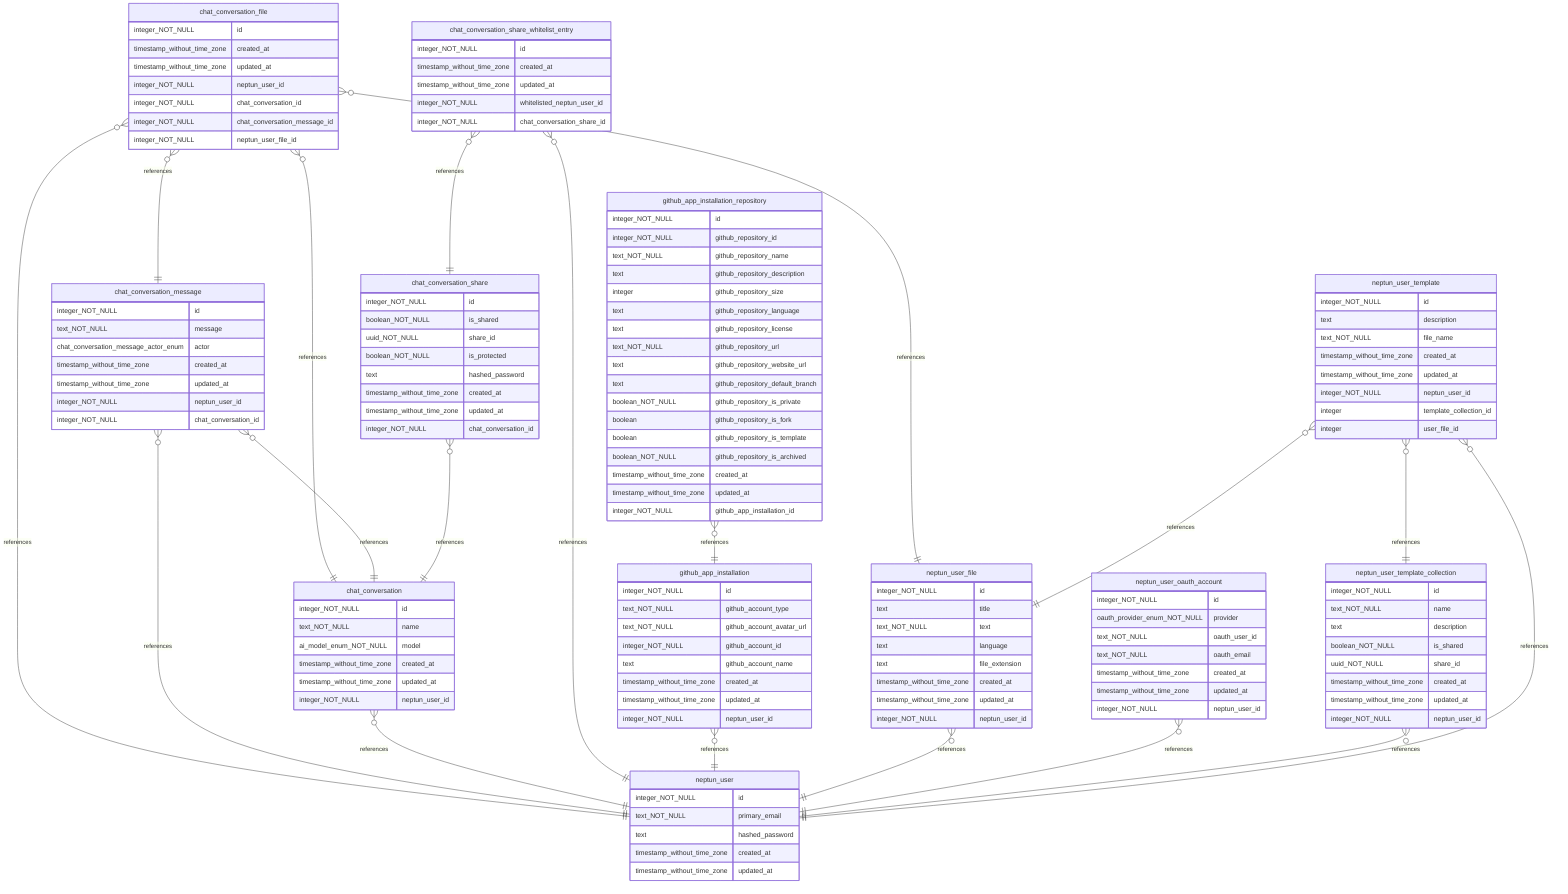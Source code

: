 erDiagram
    chat_conversation {
        integer_NOT_NULL id
        text_NOT_NULL name
        ai_model_enum_NOT_NULL model
        timestamp_without_time_zone created_at
        timestamp_without_time_zone updated_at
        integer_NOT_NULL neptun_user_id
    }
    chat_conversation_file {
        integer_NOT_NULL id
        timestamp_without_time_zone created_at
        timestamp_without_time_zone updated_at
        integer_NOT_NULL neptun_user_id
        integer_NOT_NULL chat_conversation_id
        integer_NOT_NULL chat_conversation_message_id
        integer_NOT_NULL neptun_user_file_id
    }
    chat_conversation_message {
        integer_NOT_NULL id
        text_NOT_NULL message
        chat_conversation_message_actor_enum actor
        timestamp_without_time_zone created_at
        timestamp_without_time_zone updated_at
        integer_NOT_NULL neptun_user_id
        integer_NOT_NULL chat_conversation_id
    }
    chat_conversation_share {
        integer_NOT_NULL id
        boolean_NOT_NULL is_shared
        uuid_NOT_NULL share_id
        boolean_NOT_NULL is_protected
        text hashed_password
        timestamp_without_time_zone created_at
        timestamp_without_time_zone updated_at
        integer_NOT_NULL chat_conversation_id
    }
    chat_conversation_share_whitelist_entry {
        integer_NOT_NULL id
        timestamp_without_time_zone created_at
        timestamp_without_time_zone updated_at
        integer_NOT_NULL whitelisted_neptun_user_id
        integer_NOT_NULL chat_conversation_share_id
    }
    github_app_installation {
        integer_NOT_NULL id
        text_NOT_NULL github_account_type
        text_NOT_NULL github_account_avatar_url
        integer_NOT_NULL github_account_id
        text github_account_name
        timestamp_without_time_zone created_at
        timestamp_without_time_zone updated_at
        integer_NOT_NULL neptun_user_id
    }
    github_app_installation_repository {
        integer_NOT_NULL id
        integer_NOT_NULL github_repository_id
        text_NOT_NULL github_repository_name
        text github_repository_description
        integer github_repository_size
        text github_repository_language
        text github_repository_license
        text_NOT_NULL github_repository_url
        text github_repository_website_url
        text github_repository_default_branch
        boolean_NOT_NULL github_repository_is_private
        boolean github_repository_is_fork
        boolean github_repository_is_template
        boolean_NOT_NULL github_repository_is_archived
        timestamp_without_time_zone created_at
        timestamp_without_time_zone updated_at
        integer_NOT_NULL github_app_installation_id
    }
    neptun_user {
        integer_NOT_NULL id
        text_NOT_NULL primary_email
        text hashed_password
        timestamp_without_time_zone created_at
        timestamp_without_time_zone updated_at
    }
    neptun_user_oauth_account {
        integer_NOT_NULL id
        oauth_provider_enum_NOT_NULL provider
        text_NOT_NULL oauth_user_id
        text_NOT_NULL oauth_email
        timestamp_without_time_zone created_at
        timestamp_without_time_zone updated_at
        integer_NOT_NULL neptun_user_id
    }
    neptun_user_file {
        integer_NOT_NULL id
        text title
        text_NOT_NULL text
        text language
        text file_extension
        timestamp_without_time_zone created_at
        timestamp_without_time_zone updated_at
        integer_NOT_NULL neptun_user_id
    }
    neptun_user_template {
        integer_NOT_NULL id
        text description
        text_NOT_NULL file_name
        timestamp_without_time_zone created_at
        timestamp_without_time_zone updated_at
        integer_NOT_NULL neptun_user_id
        integer template_collection_id
        integer user_file_id
    }
    neptun_user_template_collection {
        integer_NOT_NULL id
        text_NOT_NULL name
        text description
        boolean_NOT_NULL is_shared
        uuid_NOT_NULL share_id
        timestamp_without_time_zone created_at
        timestamp_without_time_zone updated_at
        integer_NOT_NULL neptun_user_id
    }

    chat_conversation_file }o--|| chat_conversation : "references"
    chat_conversation_file }o--|| chat_conversation_message : "references"
    chat_conversation_file }o--|| neptun_user_file : "references"
    chat_conversation_file }o--|| neptun_user : "references"
    chat_conversation_message }o--|| chat_conversation : "references"
    chat_conversation_message }o--|| neptun_user : "references"
    chat_conversation }o--|| neptun_user : "references"
    chat_conversation_share }o--|| chat_conversation : "references"
    chat_conversation_share_whitelist_entry }o--|| chat_conversation_share : "references"
    chat_conversation_share_whitelist_entry }o--|| neptun_user : "references"
    github_app_installation }o--|| neptun_user : "references"
    github_app_installation_repository }o--|| github_app_installation : "references"
    neptun_user_file }o--|| neptun_user : "references"
    neptun_user_oauth_account }o--|| neptun_user : "references"
    neptun_user_template_collection }o--|| neptun_user : "references"
    neptun_user_template }o--|| neptun_user : "references"
    neptun_user_template }o--|| neptun_user_template_collection : "references"
    neptun_user_template }o--|| neptun_user_file : "references"